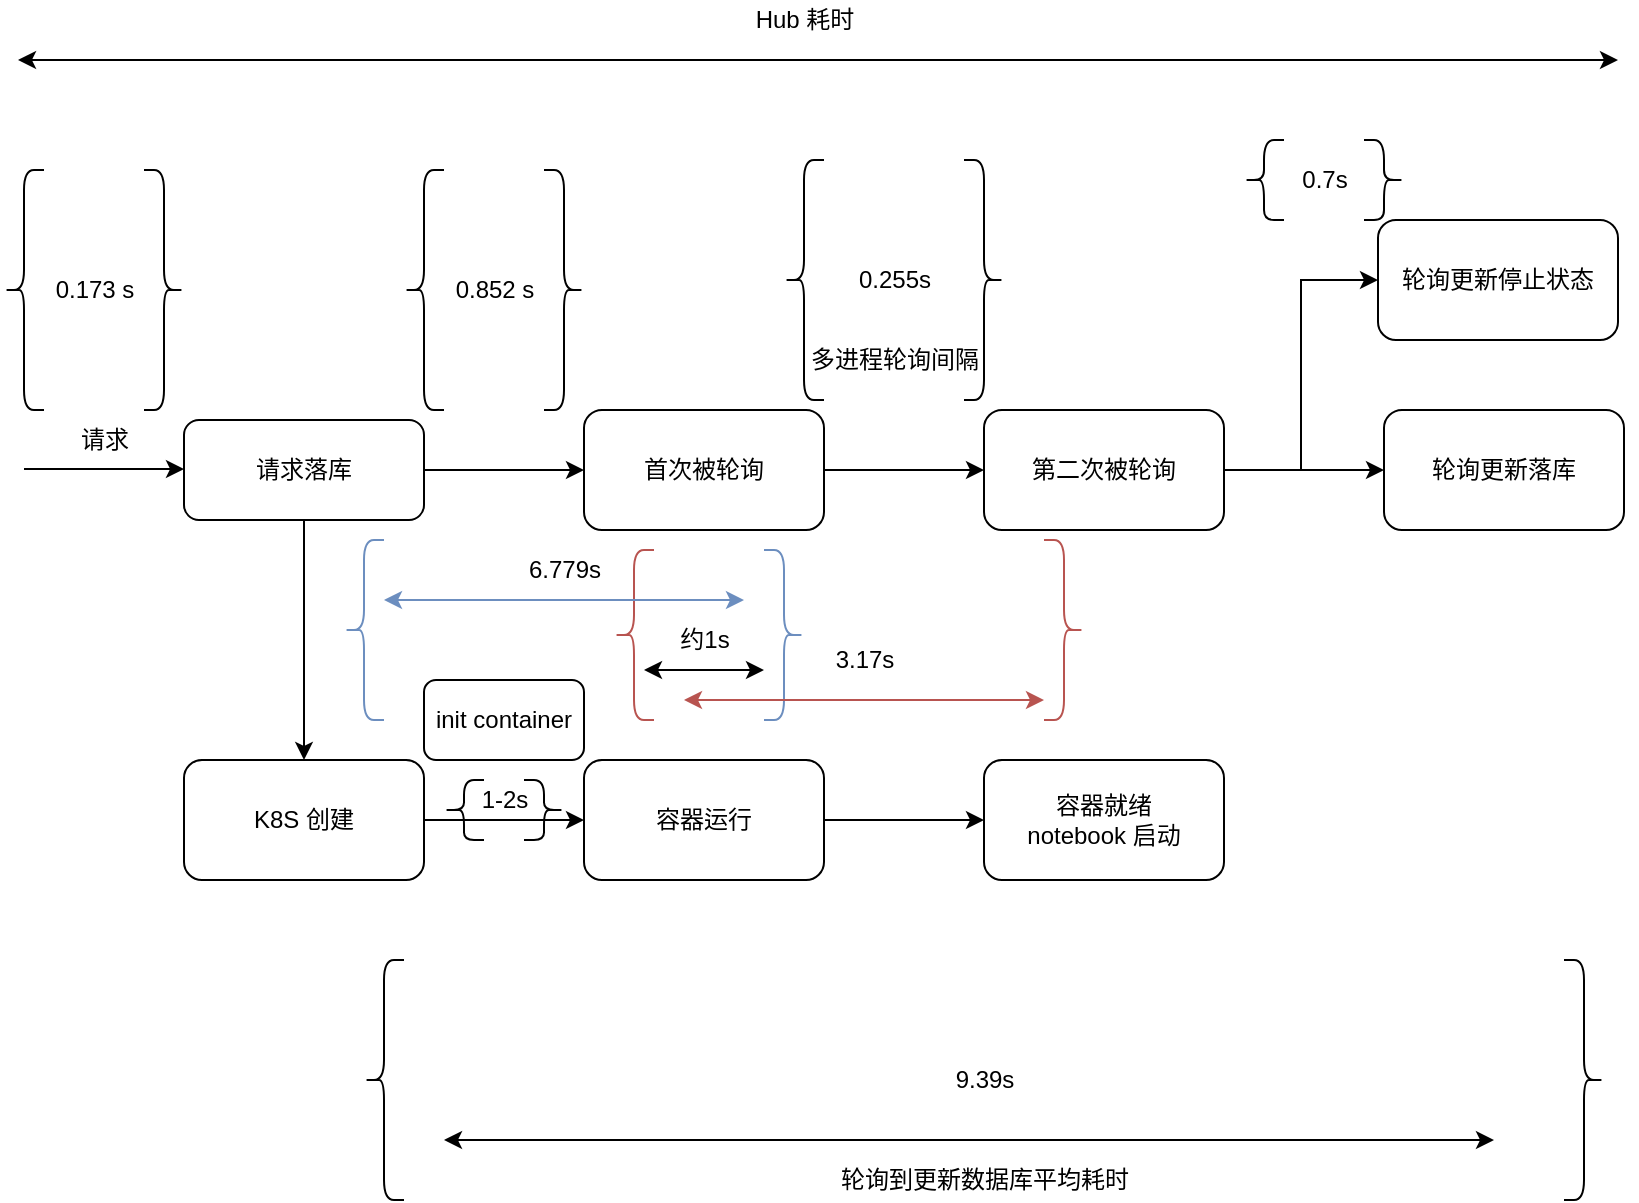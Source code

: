 <mxfile version="15.8.3" type="github">
  <diagram id="IE-jwQHFhfwvqcFv_Xro" name="Page-1">
    <mxGraphModel dx="1225" dy="769" grid="1" gridSize="10" guides="1" tooltips="1" connect="1" arrows="1" fold="1" page="1" pageScale="1" pageWidth="1654" pageHeight="2336" math="0" shadow="0">
      <root>
        <mxCell id="0" />
        <mxCell id="1" parent="0" />
        <mxCell id="XOyJGtlsp8ADlS2HbMlR-5" value="" style="edgeStyle=orthogonalEdgeStyle;rounded=0;orthogonalLoop=1;jettySize=auto;html=1;" edge="1" parent="1" source="XOyJGtlsp8ADlS2HbMlR-1" target="XOyJGtlsp8ADlS2HbMlR-4">
          <mxGeometry relative="1" as="geometry" />
        </mxCell>
        <mxCell id="XOyJGtlsp8ADlS2HbMlR-7" value="" style="edgeStyle=orthogonalEdgeStyle;rounded=0;orthogonalLoop=1;jettySize=auto;html=1;" edge="1" parent="1" source="XOyJGtlsp8ADlS2HbMlR-1" target="XOyJGtlsp8ADlS2HbMlR-6">
          <mxGeometry relative="1" as="geometry" />
        </mxCell>
        <mxCell id="XOyJGtlsp8ADlS2HbMlR-1" value="请求落库" style="rounded=1;whiteSpace=wrap;html=1;" vertex="1" parent="1">
          <mxGeometry x="230" y="260" width="120" height="50" as="geometry" />
        </mxCell>
        <mxCell id="XOyJGtlsp8ADlS2HbMlR-2" value="" style="endArrow=classic;html=1;rounded=0;" edge="1" parent="1">
          <mxGeometry width="50" height="50" relative="1" as="geometry">
            <mxPoint x="150" y="284.5" as="sourcePoint" />
            <mxPoint x="230" y="284.5" as="targetPoint" />
            <Array as="points">
              <mxPoint x="190" y="284.5" />
              <mxPoint x="210" y="284.5" />
            </Array>
          </mxGeometry>
        </mxCell>
        <mxCell id="XOyJGtlsp8ADlS2HbMlR-3" value="请求" style="text;html=1;align=center;verticalAlign=middle;resizable=0;points=[];autosize=1;strokeColor=none;fillColor=none;" vertex="1" parent="1">
          <mxGeometry x="170" y="260" width="40" height="20" as="geometry" />
        </mxCell>
        <mxCell id="XOyJGtlsp8ADlS2HbMlR-13" value="" style="edgeStyle=orthogonalEdgeStyle;rounded=0;orthogonalLoop=1;jettySize=auto;html=1;" edge="1" parent="1" source="XOyJGtlsp8ADlS2HbMlR-4" target="XOyJGtlsp8ADlS2HbMlR-12">
          <mxGeometry relative="1" as="geometry" />
        </mxCell>
        <mxCell id="XOyJGtlsp8ADlS2HbMlR-4" value="K8S 创建" style="whiteSpace=wrap;html=1;rounded=1;" vertex="1" parent="1">
          <mxGeometry x="230" y="430" width="120" height="60" as="geometry" />
        </mxCell>
        <mxCell id="XOyJGtlsp8ADlS2HbMlR-9" value="" style="edgeStyle=orthogonalEdgeStyle;rounded=0;orthogonalLoop=1;jettySize=auto;html=1;" edge="1" parent="1" source="XOyJGtlsp8ADlS2HbMlR-6" target="XOyJGtlsp8ADlS2HbMlR-8">
          <mxGeometry relative="1" as="geometry" />
        </mxCell>
        <mxCell id="XOyJGtlsp8ADlS2HbMlR-6" value="首次被轮询" style="whiteSpace=wrap;html=1;rounded=1;" vertex="1" parent="1">
          <mxGeometry x="430" y="255" width="120" height="60" as="geometry" />
        </mxCell>
        <mxCell id="XOyJGtlsp8ADlS2HbMlR-11" value="" style="edgeStyle=orthogonalEdgeStyle;rounded=0;orthogonalLoop=1;jettySize=auto;html=1;" edge="1" parent="1" source="XOyJGtlsp8ADlS2HbMlR-8" target="XOyJGtlsp8ADlS2HbMlR-10">
          <mxGeometry relative="1" as="geometry" />
        </mxCell>
        <mxCell id="XOyJGtlsp8ADlS2HbMlR-30" style="edgeStyle=orthogonalEdgeStyle;rounded=0;orthogonalLoop=1;jettySize=auto;html=1;exitX=1;exitY=0.5;exitDx=0;exitDy=0;entryX=0;entryY=0.5;entryDx=0;entryDy=0;" edge="1" parent="1" source="XOyJGtlsp8ADlS2HbMlR-8" target="XOyJGtlsp8ADlS2HbMlR-28">
          <mxGeometry relative="1" as="geometry" />
        </mxCell>
        <mxCell id="XOyJGtlsp8ADlS2HbMlR-8" value="第二次被轮询" style="whiteSpace=wrap;html=1;rounded=1;" vertex="1" parent="1">
          <mxGeometry x="630" y="255" width="120" height="60" as="geometry" />
        </mxCell>
        <mxCell id="XOyJGtlsp8ADlS2HbMlR-10" value="轮询更新落库" style="whiteSpace=wrap;html=1;rounded=1;" vertex="1" parent="1">
          <mxGeometry x="830" y="255" width="120" height="60" as="geometry" />
        </mxCell>
        <mxCell id="XOyJGtlsp8ADlS2HbMlR-15" value="" style="edgeStyle=orthogonalEdgeStyle;rounded=0;orthogonalLoop=1;jettySize=auto;html=1;" edge="1" parent="1" source="XOyJGtlsp8ADlS2HbMlR-12" target="XOyJGtlsp8ADlS2HbMlR-14">
          <mxGeometry relative="1" as="geometry" />
        </mxCell>
        <mxCell id="XOyJGtlsp8ADlS2HbMlR-12" value="容器运行" style="whiteSpace=wrap;html=1;rounded=1;" vertex="1" parent="1">
          <mxGeometry x="430" y="430" width="120" height="60" as="geometry" />
        </mxCell>
        <mxCell id="XOyJGtlsp8ADlS2HbMlR-14" value="容器就绪&lt;br&gt;notebook 启动" style="whiteSpace=wrap;html=1;rounded=1;" vertex="1" parent="1">
          <mxGeometry x="630" y="430" width="120" height="60" as="geometry" />
        </mxCell>
        <mxCell id="XOyJGtlsp8ADlS2HbMlR-16" value="" style="shape=curlyBracket;whiteSpace=wrap;html=1;rounded=1;" vertex="1" parent="1">
          <mxGeometry x="140" y="135" width="20" height="120" as="geometry" />
        </mxCell>
        <mxCell id="XOyJGtlsp8ADlS2HbMlR-17" value="" style="shape=curlyBracket;whiteSpace=wrap;html=1;rounded=1;flipH=1;" vertex="1" parent="1">
          <mxGeometry x="210" y="135" width="20" height="120" as="geometry" />
        </mxCell>
        <mxCell id="XOyJGtlsp8ADlS2HbMlR-18" value="0.173 s" style="text;html=1;align=center;verticalAlign=middle;resizable=0;points=[];autosize=1;strokeColor=none;fillColor=none;" vertex="1" parent="1">
          <mxGeometry x="160" y="185" width="50" height="20" as="geometry" />
        </mxCell>
        <mxCell id="XOyJGtlsp8ADlS2HbMlR-19" value="" style="shape=curlyBracket;whiteSpace=wrap;html=1;rounded=1;" vertex="1" parent="1">
          <mxGeometry x="340" y="135" width="20" height="120" as="geometry" />
        </mxCell>
        <mxCell id="XOyJGtlsp8ADlS2HbMlR-20" value="" style="shape=curlyBracket;whiteSpace=wrap;html=1;rounded=1;flipH=1;" vertex="1" parent="1">
          <mxGeometry x="410" y="135" width="20" height="120" as="geometry" />
        </mxCell>
        <mxCell id="XOyJGtlsp8ADlS2HbMlR-21" value="0.852 s" style="text;html=1;align=center;verticalAlign=middle;resizable=0;points=[];autosize=1;strokeColor=none;fillColor=none;" vertex="1" parent="1">
          <mxGeometry x="360" y="185" width="50" height="20" as="geometry" />
        </mxCell>
        <mxCell id="XOyJGtlsp8ADlS2HbMlR-22" value="" style="shape=curlyBracket;whiteSpace=wrap;html=1;rounded=1;" vertex="1" parent="1">
          <mxGeometry x="530" y="130" width="20" height="120" as="geometry" />
        </mxCell>
        <mxCell id="XOyJGtlsp8ADlS2HbMlR-23" value="" style="shape=curlyBracket;whiteSpace=wrap;html=1;rounded=1;flipH=1;" vertex="1" parent="1">
          <mxGeometry x="620" y="130" width="20" height="120" as="geometry" />
        </mxCell>
        <mxCell id="XOyJGtlsp8ADlS2HbMlR-24" value="0.255s" style="text;html=1;align=center;verticalAlign=middle;resizable=0;points=[];autosize=1;strokeColor=none;fillColor=none;" vertex="1" parent="1">
          <mxGeometry x="560" y="180" width="50" height="20" as="geometry" />
        </mxCell>
        <mxCell id="XOyJGtlsp8ADlS2HbMlR-25" value="" style="shape=curlyBracket;whiteSpace=wrap;html=1;rounded=1;" vertex="1" parent="1">
          <mxGeometry x="320" y="530" width="20" height="120" as="geometry" />
        </mxCell>
        <mxCell id="XOyJGtlsp8ADlS2HbMlR-26" value="" style="shape=curlyBracket;whiteSpace=wrap;html=1;rounded=1;flipH=1;" vertex="1" parent="1">
          <mxGeometry x="920" y="530" width="20" height="120" as="geometry" />
        </mxCell>
        <mxCell id="XOyJGtlsp8ADlS2HbMlR-27" value="9.39s" style="text;html=1;align=center;verticalAlign=middle;resizable=0;points=[];autosize=1;strokeColor=none;fillColor=none;" vertex="1" parent="1">
          <mxGeometry x="610" y="580" width="40" height="20" as="geometry" />
        </mxCell>
        <mxCell id="XOyJGtlsp8ADlS2HbMlR-28" value="轮询更新停止状态" style="whiteSpace=wrap;html=1;rounded=1;" vertex="1" parent="1">
          <mxGeometry x="827" y="160" width="120" height="60" as="geometry" />
        </mxCell>
        <mxCell id="XOyJGtlsp8ADlS2HbMlR-31" value="" style="shape=curlyBracket;whiteSpace=wrap;html=1;rounded=1;" vertex="1" parent="1">
          <mxGeometry x="760" y="120" width="20" height="40" as="geometry" />
        </mxCell>
        <mxCell id="XOyJGtlsp8ADlS2HbMlR-32" value="" style="shape=curlyBracket;whiteSpace=wrap;html=1;rounded=1;flipH=1;" vertex="1" parent="1">
          <mxGeometry x="820" y="120" width="20" height="40" as="geometry" />
        </mxCell>
        <mxCell id="XOyJGtlsp8ADlS2HbMlR-33" value="0.7s" style="text;html=1;align=center;verticalAlign=middle;resizable=0;points=[];autosize=1;strokeColor=none;fillColor=none;" vertex="1" parent="1">
          <mxGeometry x="780" y="130" width="40" height="20" as="geometry" />
        </mxCell>
        <mxCell id="XOyJGtlsp8ADlS2HbMlR-34" value="" style="shape=curlyBracket;whiteSpace=wrap;html=1;rounded=1;fillColor=#dae8fc;strokeColor=#6c8ebf;" vertex="1" parent="1">
          <mxGeometry x="310" y="320" width="20" height="90" as="geometry" />
        </mxCell>
        <mxCell id="XOyJGtlsp8ADlS2HbMlR-35" value="" style="shape=curlyBracket;whiteSpace=wrap;html=1;rounded=1;flipH=1;fillColor=#dae8fc;strokeColor=#6c8ebf;" vertex="1" parent="1">
          <mxGeometry x="520" y="325" width="20" height="85" as="geometry" />
        </mxCell>
        <mxCell id="XOyJGtlsp8ADlS2HbMlR-36" value="6.779s" style="text;html=1;align=center;verticalAlign=middle;resizable=0;points=[];autosize=1;strokeColor=none;fillColor=none;" vertex="1" parent="1">
          <mxGeometry x="395" y="325" width="50" height="20" as="geometry" />
        </mxCell>
        <mxCell id="XOyJGtlsp8ADlS2HbMlR-37" value="" style="shape=curlyBracket;whiteSpace=wrap;html=1;rounded=1;fillColor=#f8cecc;strokeColor=#b85450;" vertex="1" parent="1">
          <mxGeometry x="445" y="325" width="20" height="85" as="geometry" />
        </mxCell>
        <mxCell id="XOyJGtlsp8ADlS2HbMlR-38" value="" style="shape=curlyBracket;whiteSpace=wrap;html=1;rounded=1;flipH=1;fillColor=#f8cecc;strokeColor=#b85450;" vertex="1" parent="1">
          <mxGeometry x="660" y="320" width="20" height="90" as="geometry" />
        </mxCell>
        <mxCell id="XOyJGtlsp8ADlS2HbMlR-39" value="3.17s" style="text;html=1;align=center;verticalAlign=middle;resizable=0;points=[];autosize=1;strokeColor=none;fillColor=none;" vertex="1" parent="1">
          <mxGeometry x="550" y="370" width="40" height="20" as="geometry" />
        </mxCell>
        <mxCell id="XOyJGtlsp8ADlS2HbMlR-40" value="约1s" style="text;html=1;align=center;verticalAlign=middle;resizable=0;points=[];autosize=1;strokeColor=none;fillColor=none;" vertex="1" parent="1">
          <mxGeometry x="470" y="360" width="40" height="20" as="geometry" />
        </mxCell>
        <mxCell id="XOyJGtlsp8ADlS2HbMlR-41" value="init container" style="rounded=1;whiteSpace=wrap;html=1;" vertex="1" parent="1">
          <mxGeometry x="350" y="390" width="80" height="40" as="geometry" />
        </mxCell>
        <mxCell id="XOyJGtlsp8ADlS2HbMlR-44" style="edgeStyle=orthogonalEdgeStyle;rounded=0;orthogonalLoop=1;jettySize=auto;html=1;exitX=0.5;exitY=1;exitDx=0;exitDy=0;" edge="1" parent="1" source="XOyJGtlsp8ADlS2HbMlR-41" target="XOyJGtlsp8ADlS2HbMlR-41">
          <mxGeometry relative="1" as="geometry" />
        </mxCell>
        <mxCell id="XOyJGtlsp8ADlS2HbMlR-45" value="" style="shape=curlyBracket;whiteSpace=wrap;html=1;rounded=1;" vertex="1" parent="1">
          <mxGeometry x="360" y="440" width="20" height="30" as="geometry" />
        </mxCell>
        <mxCell id="XOyJGtlsp8ADlS2HbMlR-46" value="" style="shape=curlyBracket;whiteSpace=wrap;html=1;rounded=1;flipH=1;size=0.5;" vertex="1" parent="1">
          <mxGeometry x="400" y="440" width="20" height="30" as="geometry" />
        </mxCell>
        <mxCell id="XOyJGtlsp8ADlS2HbMlR-47" value="1-2s" style="text;html=1;align=center;verticalAlign=middle;resizable=0;points=[];autosize=1;strokeColor=none;fillColor=none;" vertex="1" parent="1">
          <mxGeometry x="370" y="440" width="40" height="20" as="geometry" />
        </mxCell>
        <mxCell id="XOyJGtlsp8ADlS2HbMlR-49" value="多进程轮询间隔" style="text;html=1;align=center;verticalAlign=middle;resizable=0;points=[];autosize=1;strokeColor=none;fillColor=none;" vertex="1" parent="1">
          <mxGeometry x="535" y="220" width="100" height="20" as="geometry" />
        </mxCell>
        <mxCell id="XOyJGtlsp8ADlS2HbMlR-50" value="" style="endArrow=classic;startArrow=classic;html=1;rounded=0;" edge="1" parent="1">
          <mxGeometry width="50" height="50" relative="1" as="geometry">
            <mxPoint x="460" y="385" as="sourcePoint" />
            <mxPoint x="520" y="385" as="targetPoint" />
            <Array as="points">
              <mxPoint x="480" y="385" />
              <mxPoint x="500" y="385" />
            </Array>
          </mxGeometry>
        </mxCell>
        <mxCell id="XOyJGtlsp8ADlS2HbMlR-51" value="" style="endArrow=classic;startArrow=classic;html=1;rounded=0;fillColor=#dae8fc;strokeColor=#6c8ebf;" edge="1" parent="1">
          <mxGeometry width="50" height="50" relative="1" as="geometry">
            <mxPoint x="330" y="350" as="sourcePoint" />
            <mxPoint x="510" y="350" as="targetPoint" />
          </mxGeometry>
        </mxCell>
        <mxCell id="XOyJGtlsp8ADlS2HbMlR-53" value="" style="endArrow=classic;startArrow=classic;html=1;rounded=0;fillColor=#f8cecc;strokeColor=#b85450;" edge="1" parent="1">
          <mxGeometry width="50" height="50" relative="1" as="geometry">
            <mxPoint x="480" y="400" as="sourcePoint" />
            <mxPoint x="660" y="400" as="targetPoint" />
            <Array as="points">
              <mxPoint x="580" y="400" />
              <mxPoint x="590" y="400" />
            </Array>
          </mxGeometry>
        </mxCell>
        <mxCell id="XOyJGtlsp8ADlS2HbMlR-54" value="" style="endArrow=classic;startArrow=classic;html=1;rounded=0;" edge="1" parent="1">
          <mxGeometry width="50" height="50" relative="1" as="geometry">
            <mxPoint x="147" y="80" as="sourcePoint" />
            <mxPoint x="947" y="80" as="targetPoint" />
          </mxGeometry>
        </mxCell>
        <mxCell id="XOyJGtlsp8ADlS2HbMlR-55" value="Hub 耗时" style="text;html=1;align=center;verticalAlign=middle;resizable=0;points=[];autosize=1;strokeColor=none;fillColor=none;" vertex="1" parent="1">
          <mxGeometry x="510" y="50" width="60" height="20" as="geometry" />
        </mxCell>
        <mxCell id="XOyJGtlsp8ADlS2HbMlR-56" value="" style="endArrow=classic;startArrow=classic;html=1;rounded=0;" edge="1" parent="1">
          <mxGeometry width="50" height="50" relative="1" as="geometry">
            <mxPoint x="360" y="620" as="sourcePoint" />
            <mxPoint x="885" y="620" as="targetPoint" />
          </mxGeometry>
        </mxCell>
        <mxCell id="XOyJGtlsp8ADlS2HbMlR-57" value="轮询到更新数据库平均耗时" style="text;html=1;align=center;verticalAlign=middle;resizable=0;points=[];autosize=1;strokeColor=none;fillColor=none;" vertex="1" parent="1">
          <mxGeometry x="550" y="630" width="160" height="20" as="geometry" />
        </mxCell>
      </root>
    </mxGraphModel>
  </diagram>
</mxfile>

